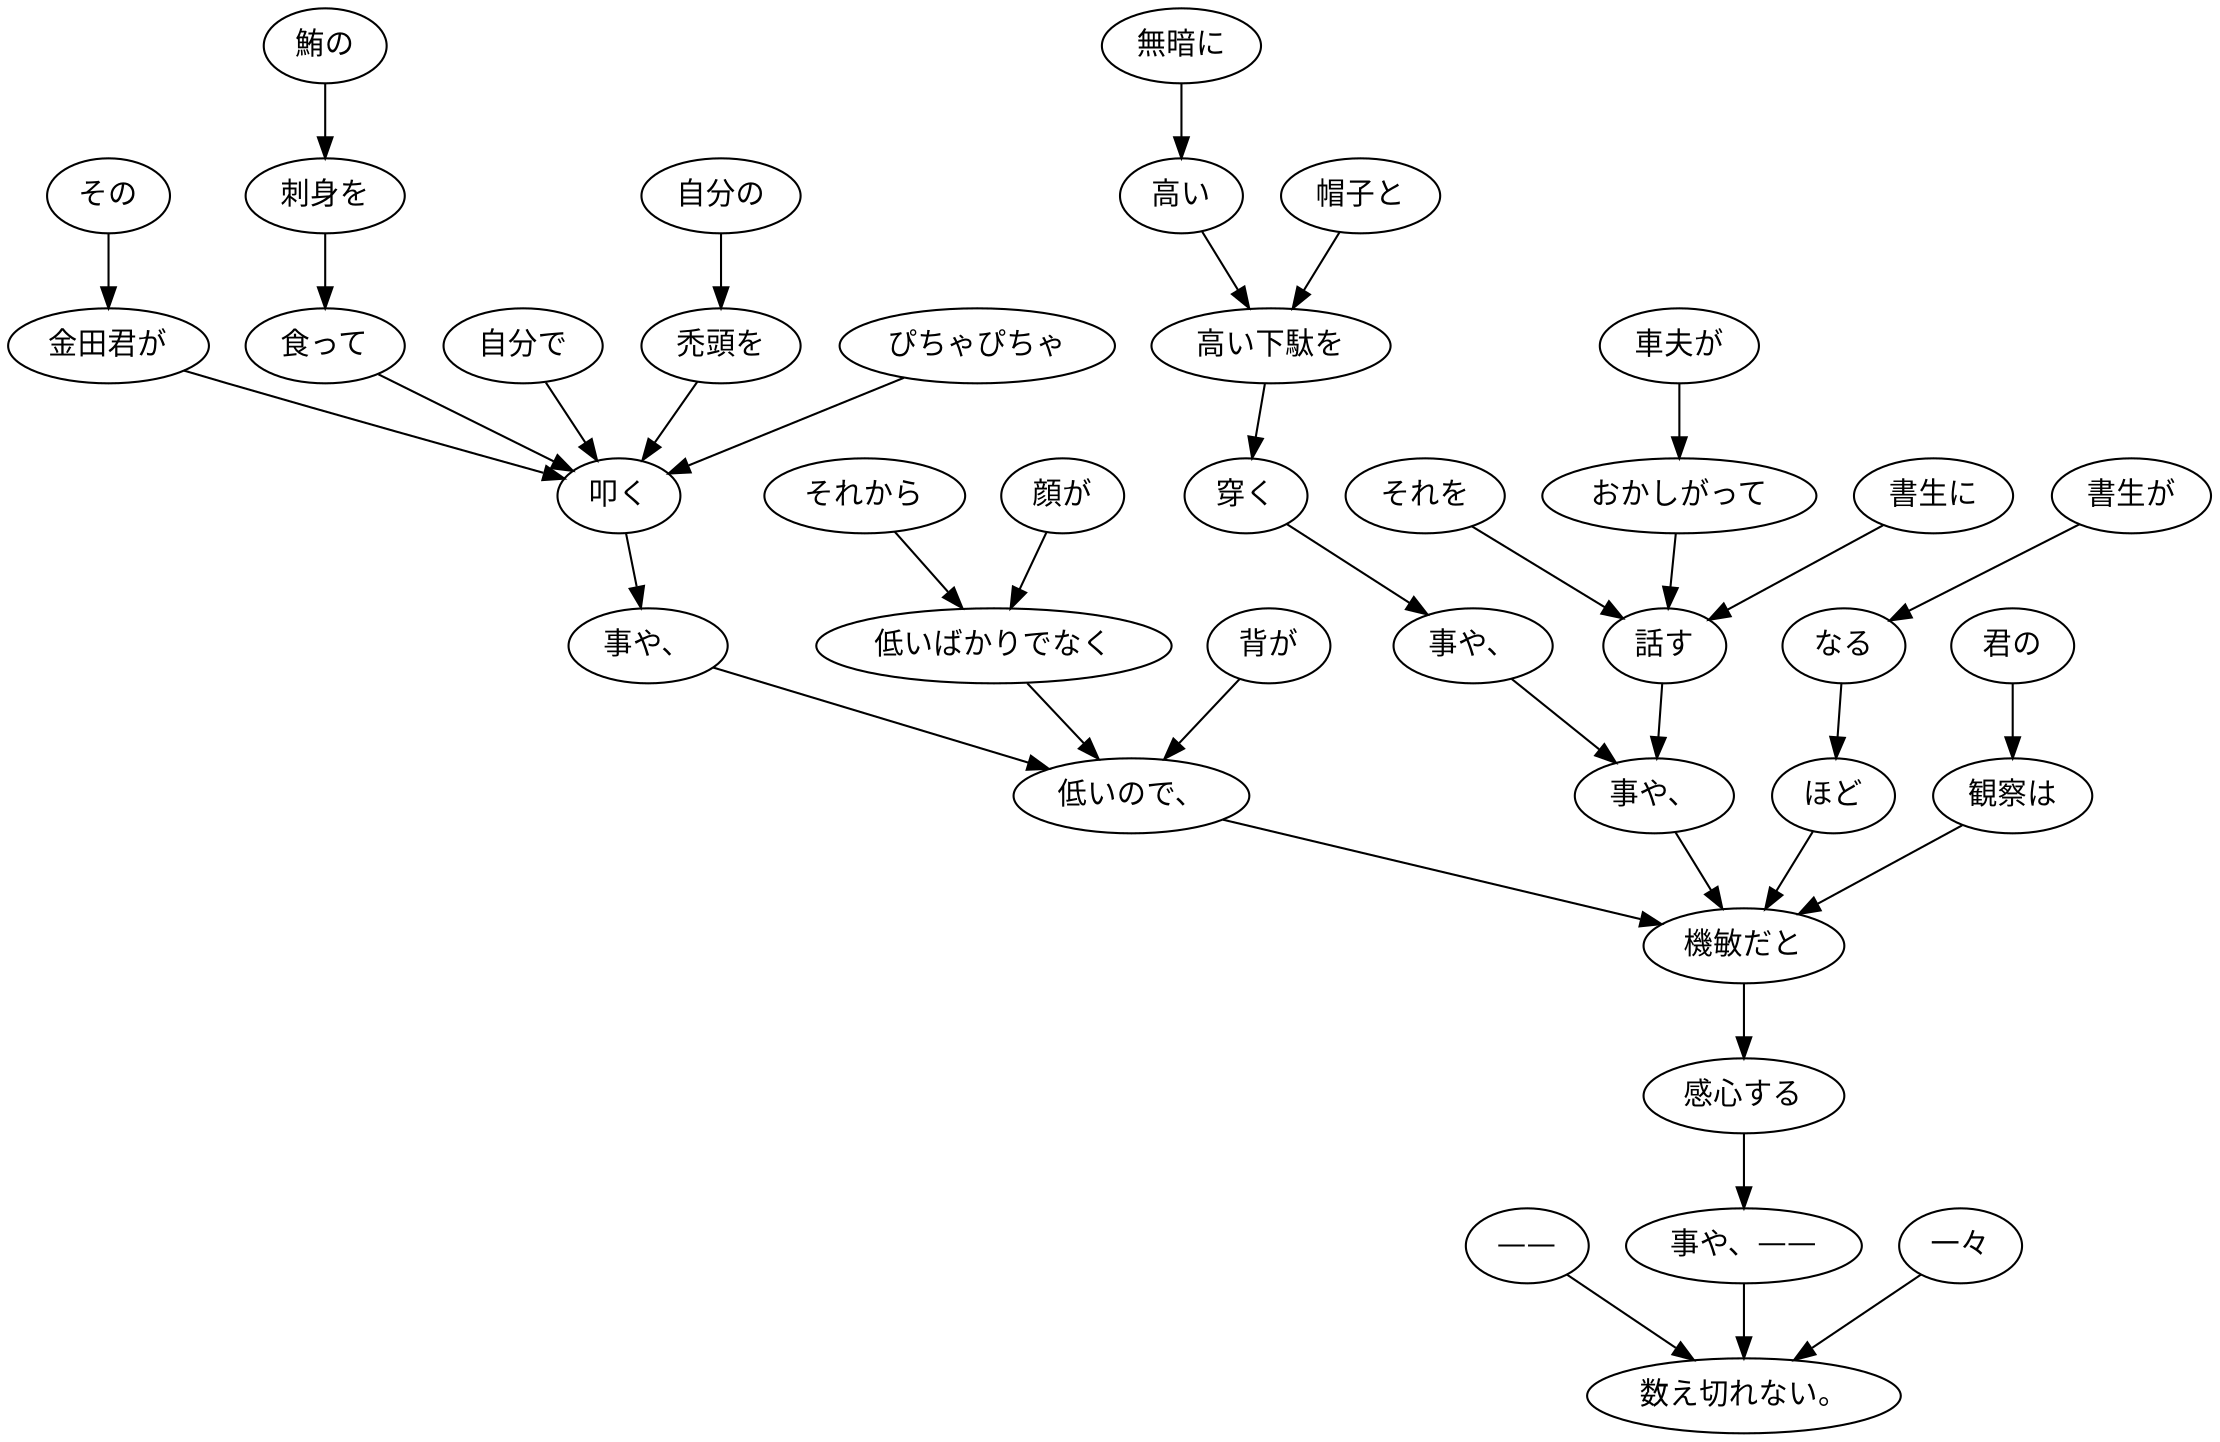 digraph graph2081 {
	node0 [label="——"];
	node1 [label="その"];
	node2 [label="金田君が"];
	node3 [label="鮪の"];
	node4 [label="刺身を"];
	node5 [label="食って"];
	node6 [label="自分で"];
	node7 [label="自分の"];
	node8 [label="禿頭を"];
	node9 [label="ぴちゃぴちゃ"];
	node10 [label="叩く"];
	node11 [label="事や、"];
	node12 [label="それから"];
	node13 [label="顔が"];
	node14 [label="低いばかりでなく"];
	node15 [label="背が"];
	node16 [label="低いので、"];
	node17 [label="無暗に"];
	node18 [label="高い"];
	node19 [label="帽子と"];
	node20 [label="高い下駄を"];
	node21 [label="穿く"];
	node22 [label="事や、"];
	node23 [label="それを"];
	node24 [label="車夫が"];
	node25 [label="おかしがって"];
	node26 [label="書生に"];
	node27 [label="話す"];
	node28 [label="事や、"];
	node29 [label="書生が"];
	node30 [label="なる"];
	node31 [label="ほど"];
	node32 [label="君の"];
	node33 [label="観察は"];
	node34 [label="機敏だと"];
	node35 [label="感心する"];
	node36 [label="事や、——"];
	node37 [label="一々"];
	node38 [label="数え切れない。"];
	node0 -> node38;
	node1 -> node2;
	node2 -> node10;
	node3 -> node4;
	node4 -> node5;
	node5 -> node10;
	node6 -> node10;
	node7 -> node8;
	node8 -> node10;
	node9 -> node10;
	node10 -> node11;
	node11 -> node16;
	node12 -> node14;
	node13 -> node14;
	node14 -> node16;
	node15 -> node16;
	node16 -> node34;
	node17 -> node18;
	node18 -> node20;
	node19 -> node20;
	node20 -> node21;
	node21 -> node22;
	node22 -> node28;
	node23 -> node27;
	node24 -> node25;
	node25 -> node27;
	node26 -> node27;
	node27 -> node28;
	node28 -> node34;
	node29 -> node30;
	node30 -> node31;
	node31 -> node34;
	node32 -> node33;
	node33 -> node34;
	node34 -> node35;
	node35 -> node36;
	node36 -> node38;
	node37 -> node38;
}
